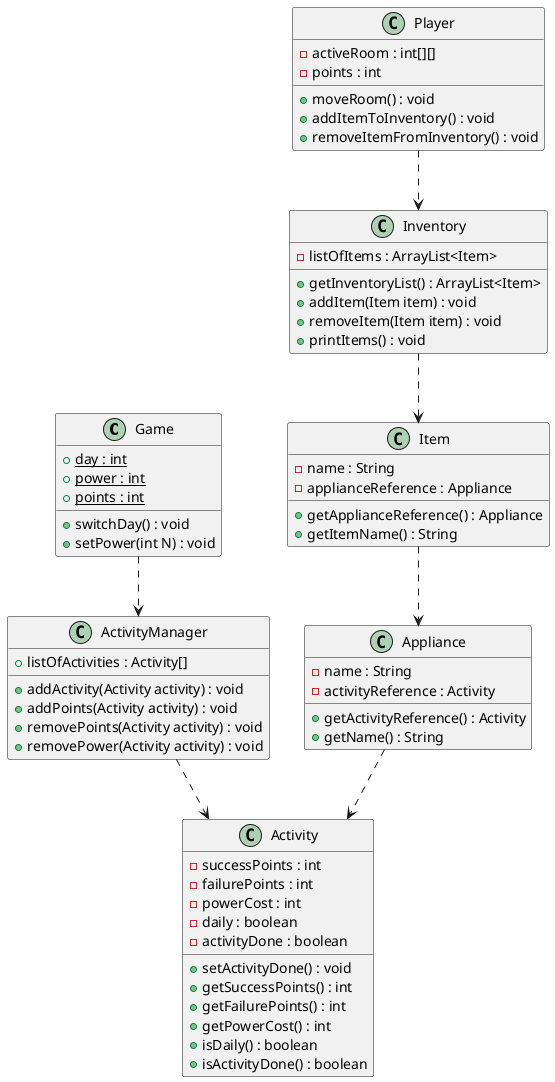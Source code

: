 @startuml Diagram

class Game {
	+ {static} day : int
	+ {static} power : int
	+ {static} points : int
	+ switchDay() : void
	+ setPower(int N) : void
}


class Player {
	- activeRoom : int[][]
	- points : int
	+ moveRoom() : void
	+ addItemToInventory() : void
	+ removeItemFromInventory() : void
}


class Inventory {
	- listOfItems : ArrayList<Item>
	+ getInventoryList() : ArrayList<Item>
	+ addItem(Item item) : void
	+ removeItem(Item item) : void
	+ printItems() : void
}


class Item {
	- name : String
	- applianceReference : Appliance
	+ getApplianceReference() : Appliance
	+ getItemName() : String
}


class Appliance {
	- name : String
	- activityReference : Activity
	+ getActivityReference() : Activity
	+ getName() : String
}


class ActivityManager {
	+ listOfActivities : Activity[]
	+ addActivity(Activity activity) : void
	+ addPoints(Activity activity) : void
	+ removePoints(Activity activity) : void
	+ removePower(Activity activity) : void
}


class Activity {
	- successPoints : int
	- failurePoints : int
	- powerCost : int
	- daily : boolean
	- activityDone : boolean
	+ setActivityDone() : void
	+ getSuccessPoints() : int
	+ getFailurePoints() : int
	+ getPowerCost() : int
	+ isDaily() : boolean
	+ isActivityDone() : boolean
}


Game ..> ActivityManager
Player ..> Inventory
Inventory ..> Item
Item ..> Appliance
Appliance ..> Activity
ActivityManager ..> Activity

@enduml